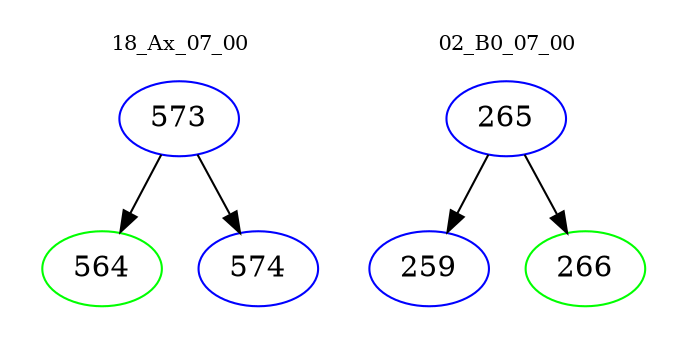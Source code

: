 digraph{
subgraph cluster_0 {
color = white
label = "18_Ax_07_00";
fontsize=10;
T0_573 [label="573", color="blue"]
T0_573 -> T0_564 [color="black"]
T0_564 [label="564", color="green"]
T0_573 -> T0_574 [color="black"]
T0_574 [label="574", color="blue"]
}
subgraph cluster_1 {
color = white
label = "02_B0_07_00";
fontsize=10;
T1_265 [label="265", color="blue"]
T1_265 -> T1_259 [color="black"]
T1_259 [label="259", color="blue"]
T1_265 -> T1_266 [color="black"]
T1_266 [label="266", color="green"]
}
}
